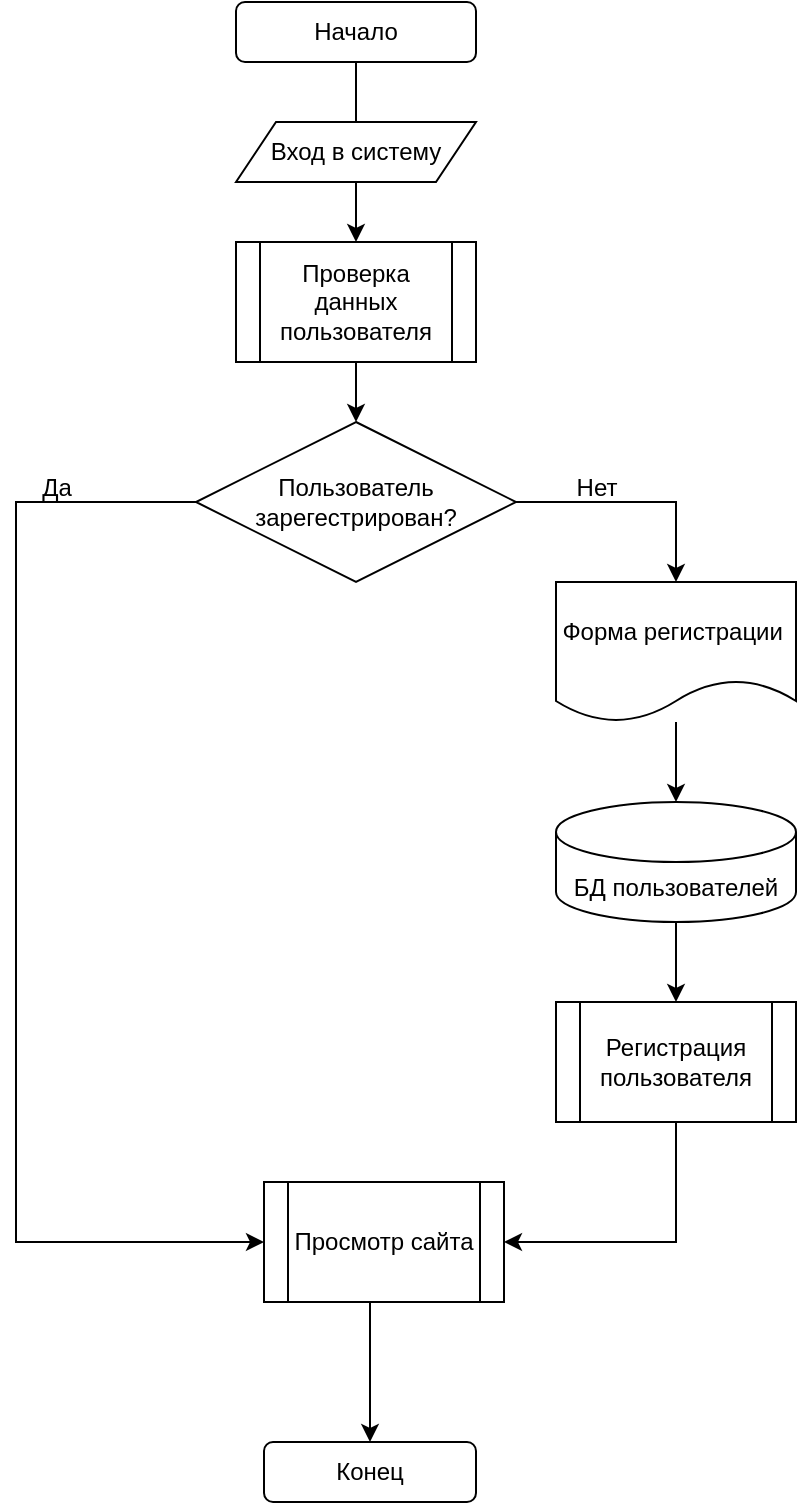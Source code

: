 <mxfile version="23.1.1" type="device">
  <diagram name="Страница — 1" id="84nKgvZZphp76Mk9WqWU">
    <mxGraphModel dx="1002" dy="567" grid="1" gridSize="10" guides="1" tooltips="1" connect="1" arrows="1" fold="1" page="1" pageScale="1" pageWidth="827" pageHeight="1169" math="0" shadow="0">
      <root>
        <mxCell id="0" />
        <mxCell id="1" parent="0" />
        <mxCell id="tYDnGC9I6lPc6yBUrNwy-11" value="" style="edgeStyle=orthogonalEdgeStyle;rounded=0;orthogonalLoop=1;jettySize=auto;html=1;" edge="1" parent="1" source="tYDnGC9I6lPc6yBUrNwy-1" target="tYDnGC9I6lPc6yBUrNwy-3">
          <mxGeometry relative="1" as="geometry" />
        </mxCell>
        <mxCell id="tYDnGC9I6lPc6yBUrNwy-1" value="Начало" style="rounded=1;whiteSpace=wrap;html=1;" vertex="1" parent="1">
          <mxGeometry x="280" y="110" width="120" height="30" as="geometry" />
        </mxCell>
        <mxCell id="tYDnGC9I6lPc6yBUrNwy-2" value="Вход в систему" style="shape=parallelogram;perimeter=parallelogramPerimeter;whiteSpace=wrap;html=1;fixedSize=1;" vertex="1" parent="1">
          <mxGeometry x="280" y="170" width="120" height="30" as="geometry" />
        </mxCell>
        <mxCell id="tYDnGC9I6lPc6yBUrNwy-12" value="" style="edgeStyle=orthogonalEdgeStyle;rounded=0;orthogonalLoop=1;jettySize=auto;html=1;" edge="1" parent="1" source="tYDnGC9I6lPc6yBUrNwy-3" target="tYDnGC9I6lPc6yBUrNwy-4">
          <mxGeometry relative="1" as="geometry" />
        </mxCell>
        <mxCell id="tYDnGC9I6lPc6yBUrNwy-3" value="Проверка данных пользователя" style="shape=process;whiteSpace=wrap;html=1;backgroundOutline=1;" vertex="1" parent="1">
          <mxGeometry x="280" y="230" width="120" height="60" as="geometry" />
        </mxCell>
        <mxCell id="tYDnGC9I6lPc6yBUrNwy-13" style="edgeStyle=orthogonalEdgeStyle;rounded=0;orthogonalLoop=1;jettySize=auto;html=1;entryX=0.5;entryY=0;entryDx=0;entryDy=0;" edge="1" parent="1" source="tYDnGC9I6lPc6yBUrNwy-4" target="tYDnGC9I6lPc6yBUrNwy-6">
          <mxGeometry relative="1" as="geometry" />
        </mxCell>
        <mxCell id="tYDnGC9I6lPc6yBUrNwy-18" style="edgeStyle=orthogonalEdgeStyle;rounded=0;orthogonalLoop=1;jettySize=auto;html=1;entryX=0;entryY=0.5;entryDx=0;entryDy=0;" edge="1" parent="1" source="tYDnGC9I6lPc6yBUrNwy-4" target="tYDnGC9I6lPc6yBUrNwy-5">
          <mxGeometry relative="1" as="geometry">
            <Array as="points">
              <mxPoint x="170" y="360" />
              <mxPoint x="170" y="730" />
            </Array>
          </mxGeometry>
        </mxCell>
        <mxCell id="tYDnGC9I6lPc6yBUrNwy-4" value="Пользователь зарегестрирован?" style="rhombus;whiteSpace=wrap;html=1;" vertex="1" parent="1">
          <mxGeometry x="260" y="320" width="160" height="80" as="geometry" />
        </mxCell>
        <mxCell id="tYDnGC9I6lPc6yBUrNwy-21" value="" style="edgeStyle=orthogonalEdgeStyle;rounded=0;orthogonalLoop=1;jettySize=auto;html=1;" edge="1" parent="1" source="tYDnGC9I6lPc6yBUrNwy-5" target="tYDnGC9I6lPc6yBUrNwy-10">
          <mxGeometry relative="1" as="geometry">
            <Array as="points">
              <mxPoint x="347" y="780" />
              <mxPoint x="347" y="780" />
            </Array>
          </mxGeometry>
        </mxCell>
        <mxCell id="tYDnGC9I6lPc6yBUrNwy-5" value="Просмотр сайта" style="shape=process;whiteSpace=wrap;html=1;backgroundOutline=1;" vertex="1" parent="1">
          <mxGeometry x="294" y="700" width="120" height="60" as="geometry" />
        </mxCell>
        <mxCell id="tYDnGC9I6lPc6yBUrNwy-14" value="" style="edgeStyle=orthogonalEdgeStyle;rounded=0;orthogonalLoop=1;jettySize=auto;html=1;" edge="1" parent="1" source="tYDnGC9I6lPc6yBUrNwy-6" target="tYDnGC9I6lPc6yBUrNwy-8">
          <mxGeometry relative="1" as="geometry" />
        </mxCell>
        <mxCell id="tYDnGC9I6lPc6yBUrNwy-6" value="Форма регистрации&amp;nbsp;" style="shape=document;whiteSpace=wrap;html=1;boundedLbl=1;" vertex="1" parent="1">
          <mxGeometry x="440" y="400" width="120" height="70" as="geometry" />
        </mxCell>
        <mxCell id="tYDnGC9I6lPc6yBUrNwy-15" value="" style="edgeStyle=orthogonalEdgeStyle;rounded=0;orthogonalLoop=1;jettySize=auto;html=1;" edge="1" parent="1" source="tYDnGC9I6lPc6yBUrNwy-8" target="tYDnGC9I6lPc6yBUrNwy-9">
          <mxGeometry relative="1" as="geometry" />
        </mxCell>
        <mxCell id="tYDnGC9I6lPc6yBUrNwy-8" value="БД пользователей" style="shape=cylinder3;whiteSpace=wrap;html=1;boundedLbl=1;backgroundOutline=1;size=15;" vertex="1" parent="1">
          <mxGeometry x="440" y="510" width="120" height="60" as="geometry" />
        </mxCell>
        <mxCell id="tYDnGC9I6lPc6yBUrNwy-16" style="edgeStyle=orthogonalEdgeStyle;rounded=0;orthogonalLoop=1;jettySize=auto;html=1;" edge="1" parent="1" source="tYDnGC9I6lPc6yBUrNwy-9" target="tYDnGC9I6lPc6yBUrNwy-5">
          <mxGeometry relative="1" as="geometry">
            <Array as="points">
              <mxPoint x="500" y="730" />
            </Array>
          </mxGeometry>
        </mxCell>
        <mxCell id="tYDnGC9I6lPc6yBUrNwy-9" value="Регистрация пользователя" style="shape=process;whiteSpace=wrap;html=1;backgroundOutline=1;" vertex="1" parent="1">
          <mxGeometry x="440" y="610" width="120" height="60" as="geometry" />
        </mxCell>
        <mxCell id="tYDnGC9I6lPc6yBUrNwy-10" value="Конец" style="rounded=1;whiteSpace=wrap;html=1;" vertex="1" parent="1">
          <mxGeometry x="294" y="830" width="106" height="30" as="geometry" />
        </mxCell>
        <mxCell id="tYDnGC9I6lPc6yBUrNwy-19" value="Да" style="text;html=1;align=center;verticalAlign=middle;resizable=0;points=[];autosize=1;strokeColor=none;fillColor=none;" vertex="1" parent="1">
          <mxGeometry x="170" y="338" width="40" height="30" as="geometry" />
        </mxCell>
        <mxCell id="tYDnGC9I6lPc6yBUrNwy-20" value="Нет" style="text;html=1;align=center;verticalAlign=middle;resizable=0;points=[];autosize=1;strokeColor=none;fillColor=none;" vertex="1" parent="1">
          <mxGeometry x="440" y="338" width="40" height="30" as="geometry" />
        </mxCell>
      </root>
    </mxGraphModel>
  </diagram>
</mxfile>
